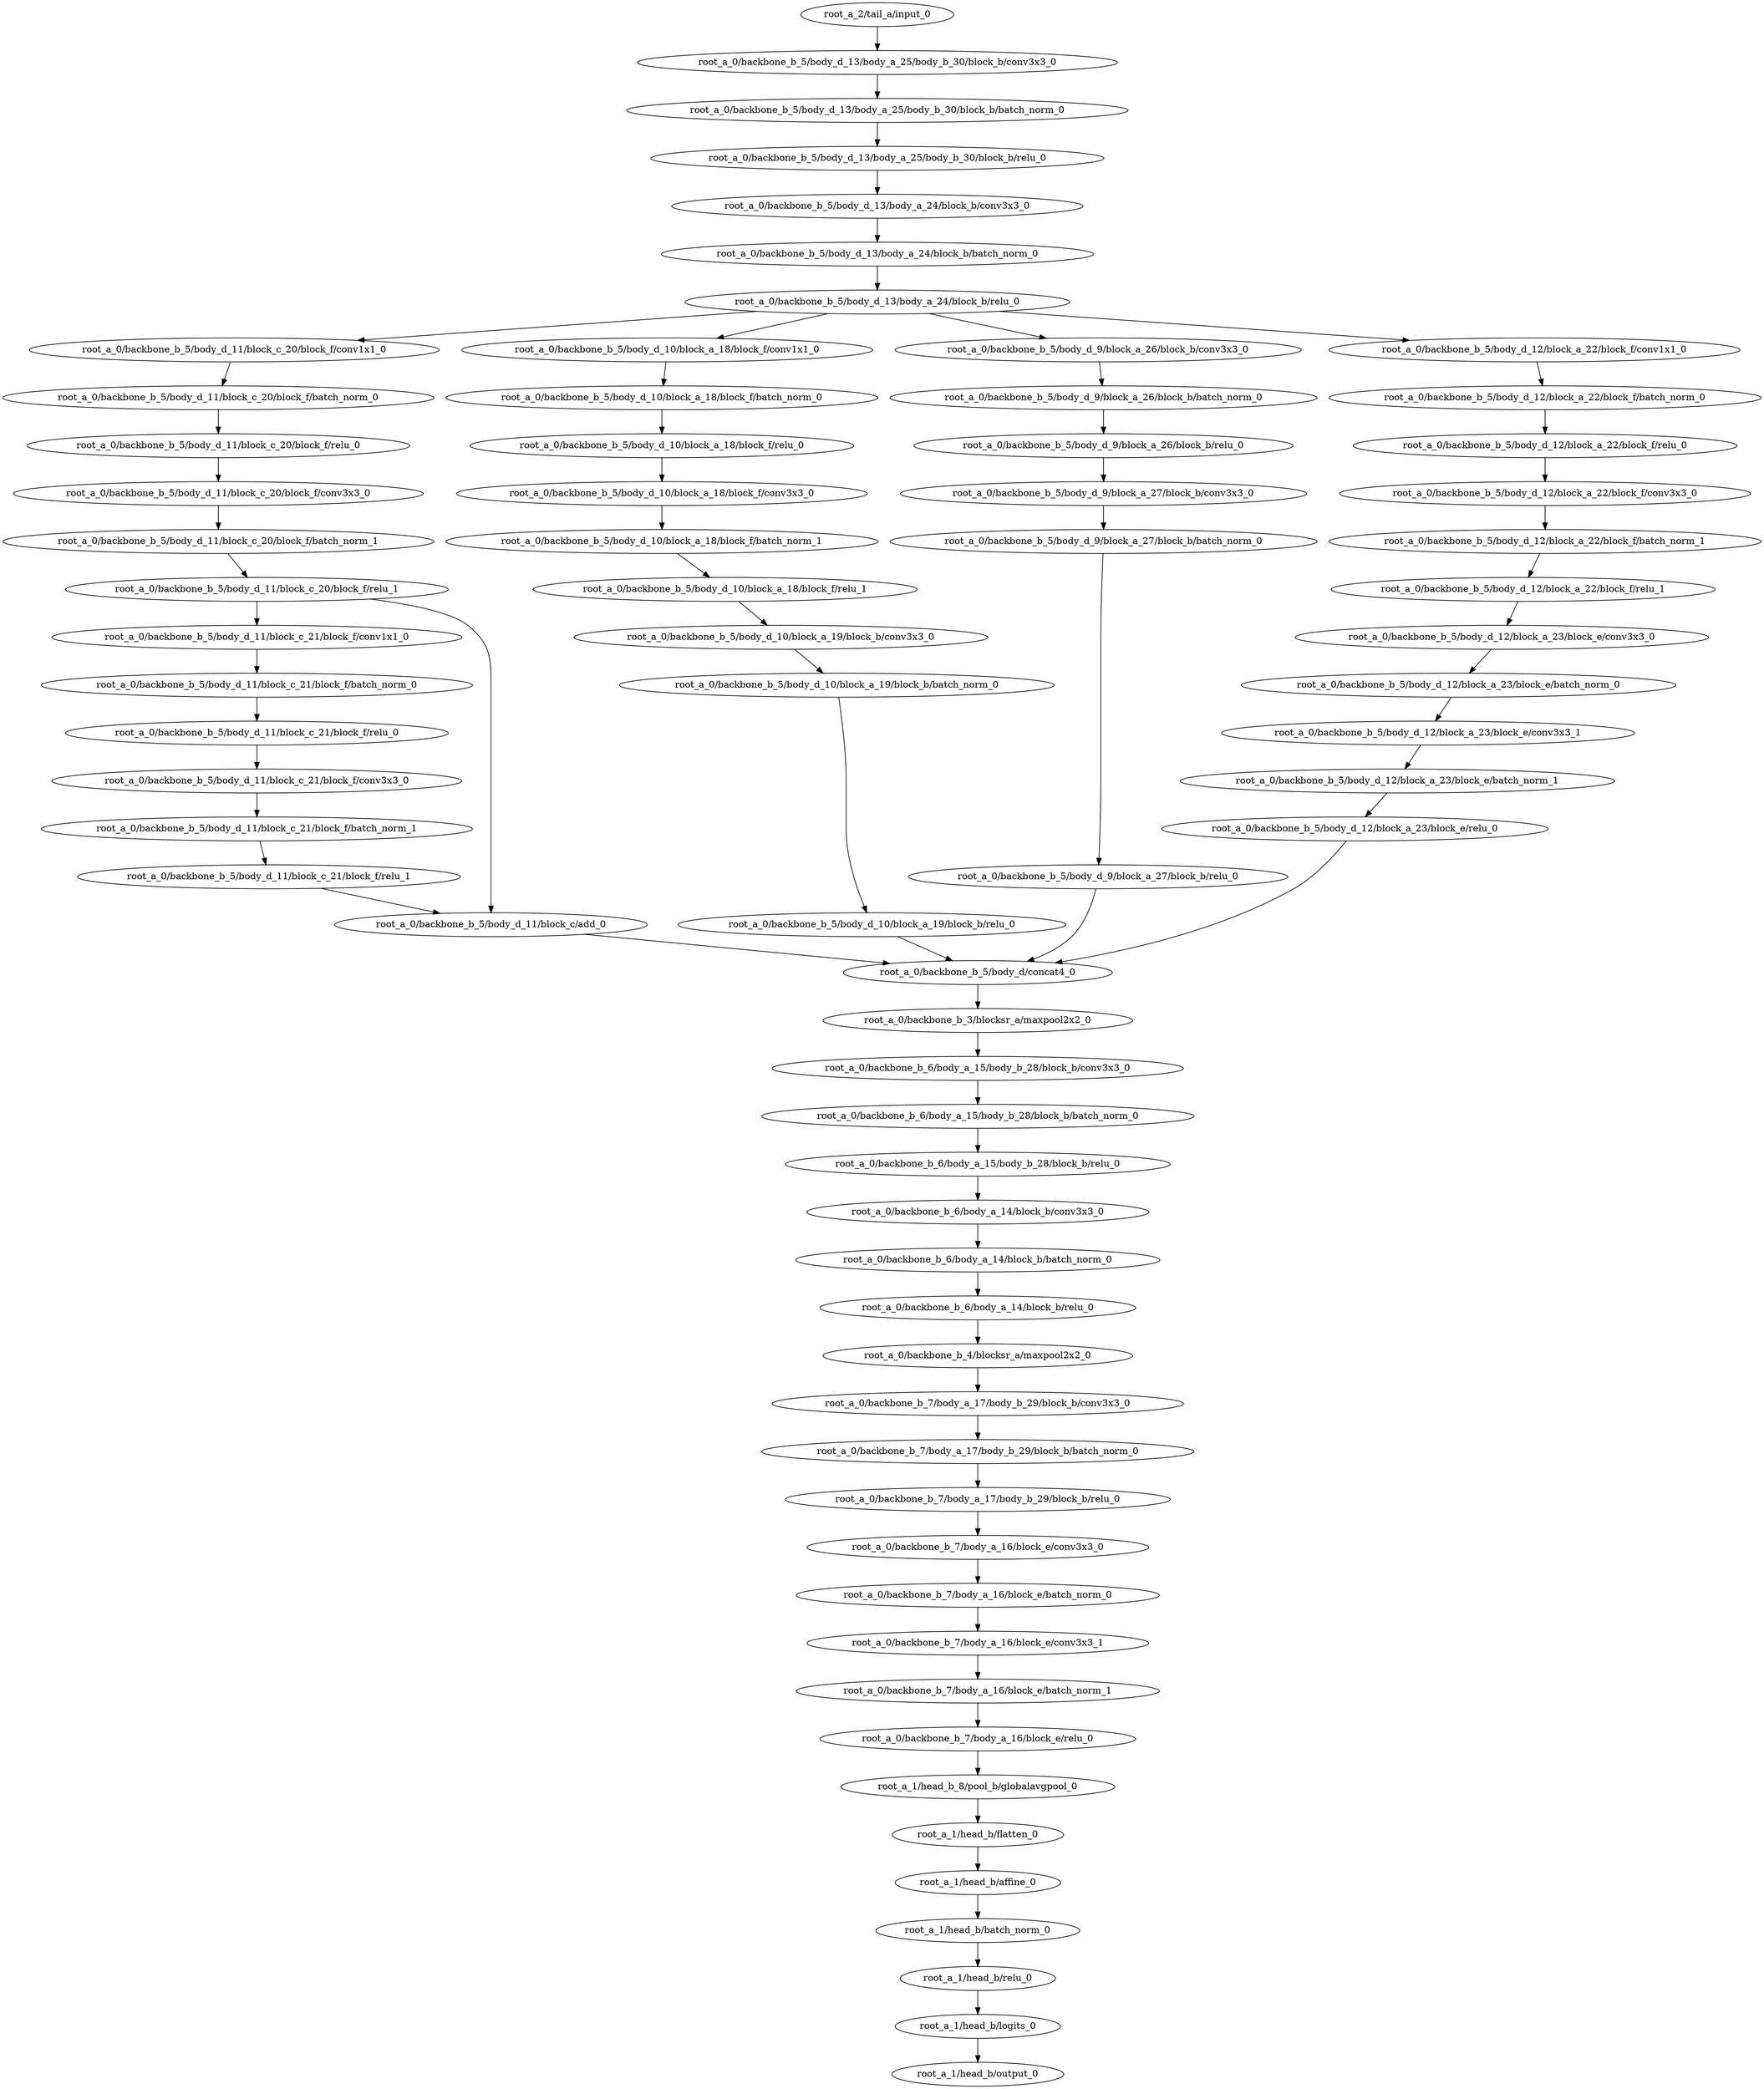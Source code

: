 digraph root_a {
	"root_a_2/tail_a/input_0"
	"root_a_0/backbone_b_5/body_d_13/body_a_25/body_b_30/block_b/conv3x3_0"
	"root_a_0/backbone_b_5/body_d_13/body_a_25/body_b_30/block_b/batch_norm_0"
	"root_a_0/backbone_b_5/body_d_13/body_a_25/body_b_30/block_b/relu_0"
	"root_a_0/backbone_b_5/body_d_13/body_a_24/block_b/conv3x3_0"
	"root_a_0/backbone_b_5/body_d_13/body_a_24/block_b/batch_norm_0"
	"root_a_0/backbone_b_5/body_d_13/body_a_24/block_b/relu_0"
	"root_a_0/backbone_b_5/body_d_11/block_c_20/block_f/conv1x1_0"
	"root_a_0/backbone_b_5/body_d_11/block_c_20/block_f/batch_norm_0"
	"root_a_0/backbone_b_5/body_d_11/block_c_20/block_f/relu_0"
	"root_a_0/backbone_b_5/body_d_11/block_c_20/block_f/conv3x3_0"
	"root_a_0/backbone_b_5/body_d_11/block_c_20/block_f/batch_norm_1"
	"root_a_0/backbone_b_5/body_d_11/block_c_20/block_f/relu_1"
	"root_a_0/backbone_b_5/body_d_11/block_c_21/block_f/conv1x1_0"
	"root_a_0/backbone_b_5/body_d_11/block_c_21/block_f/batch_norm_0"
	"root_a_0/backbone_b_5/body_d_11/block_c_21/block_f/relu_0"
	"root_a_0/backbone_b_5/body_d_11/block_c_21/block_f/conv3x3_0"
	"root_a_0/backbone_b_5/body_d_11/block_c_21/block_f/batch_norm_1"
	"root_a_0/backbone_b_5/body_d_11/block_c_21/block_f/relu_1"
	"root_a_0/backbone_b_5/body_d_11/block_c/add_0"
	"root_a_0/backbone_b_5/body_d_10/block_a_18/block_f/conv1x1_0"
	"root_a_0/backbone_b_5/body_d_10/block_a_18/block_f/batch_norm_0"
	"root_a_0/backbone_b_5/body_d_10/block_a_18/block_f/relu_0"
	"root_a_0/backbone_b_5/body_d_10/block_a_18/block_f/conv3x3_0"
	"root_a_0/backbone_b_5/body_d_10/block_a_18/block_f/batch_norm_1"
	"root_a_0/backbone_b_5/body_d_10/block_a_18/block_f/relu_1"
	"root_a_0/backbone_b_5/body_d_10/block_a_19/block_b/conv3x3_0"
	"root_a_0/backbone_b_5/body_d_10/block_a_19/block_b/batch_norm_0"
	"root_a_0/backbone_b_5/body_d_10/block_a_19/block_b/relu_0"
	"root_a_0/backbone_b_5/body_d_9/block_a_26/block_b/conv3x3_0"
	"root_a_0/backbone_b_5/body_d_9/block_a_26/block_b/batch_norm_0"
	"root_a_0/backbone_b_5/body_d_9/block_a_26/block_b/relu_0"
	"root_a_0/backbone_b_5/body_d_9/block_a_27/block_b/conv3x3_0"
	"root_a_0/backbone_b_5/body_d_9/block_a_27/block_b/batch_norm_0"
	"root_a_0/backbone_b_5/body_d_9/block_a_27/block_b/relu_0"
	"root_a_0/backbone_b_5/body_d_12/block_a_22/block_f/conv1x1_0"
	"root_a_0/backbone_b_5/body_d_12/block_a_22/block_f/batch_norm_0"
	"root_a_0/backbone_b_5/body_d_12/block_a_22/block_f/relu_0"
	"root_a_0/backbone_b_5/body_d_12/block_a_22/block_f/conv3x3_0"
	"root_a_0/backbone_b_5/body_d_12/block_a_22/block_f/batch_norm_1"
	"root_a_0/backbone_b_5/body_d_12/block_a_22/block_f/relu_1"
	"root_a_0/backbone_b_5/body_d_12/block_a_23/block_e/conv3x3_0"
	"root_a_0/backbone_b_5/body_d_12/block_a_23/block_e/batch_norm_0"
	"root_a_0/backbone_b_5/body_d_12/block_a_23/block_e/conv3x3_1"
	"root_a_0/backbone_b_5/body_d_12/block_a_23/block_e/batch_norm_1"
	"root_a_0/backbone_b_5/body_d_12/block_a_23/block_e/relu_0"
	"root_a_0/backbone_b_5/body_d/concat4_0"
	"root_a_0/backbone_b_3/blocksr_a/maxpool2x2_0"
	"root_a_0/backbone_b_6/body_a_15/body_b_28/block_b/conv3x3_0"
	"root_a_0/backbone_b_6/body_a_15/body_b_28/block_b/batch_norm_0"
	"root_a_0/backbone_b_6/body_a_15/body_b_28/block_b/relu_0"
	"root_a_0/backbone_b_6/body_a_14/block_b/conv3x3_0"
	"root_a_0/backbone_b_6/body_a_14/block_b/batch_norm_0"
	"root_a_0/backbone_b_6/body_a_14/block_b/relu_0"
	"root_a_0/backbone_b_4/blocksr_a/maxpool2x2_0"
	"root_a_0/backbone_b_7/body_a_17/body_b_29/block_b/conv3x3_0"
	"root_a_0/backbone_b_7/body_a_17/body_b_29/block_b/batch_norm_0"
	"root_a_0/backbone_b_7/body_a_17/body_b_29/block_b/relu_0"
	"root_a_0/backbone_b_7/body_a_16/block_e/conv3x3_0"
	"root_a_0/backbone_b_7/body_a_16/block_e/batch_norm_0"
	"root_a_0/backbone_b_7/body_a_16/block_e/conv3x3_1"
	"root_a_0/backbone_b_7/body_a_16/block_e/batch_norm_1"
	"root_a_0/backbone_b_7/body_a_16/block_e/relu_0"
	"root_a_1/head_b_8/pool_b/globalavgpool_0"
	"root_a_1/head_b/flatten_0"
	"root_a_1/head_b/affine_0"
	"root_a_1/head_b/batch_norm_0"
	"root_a_1/head_b/relu_0"
	"root_a_1/head_b/logits_0"
	"root_a_1/head_b/output_0"

	"root_a_2/tail_a/input_0" -> "root_a_0/backbone_b_5/body_d_13/body_a_25/body_b_30/block_b/conv3x3_0"
	"root_a_0/backbone_b_5/body_d_13/body_a_25/body_b_30/block_b/conv3x3_0" -> "root_a_0/backbone_b_5/body_d_13/body_a_25/body_b_30/block_b/batch_norm_0"
	"root_a_0/backbone_b_5/body_d_13/body_a_25/body_b_30/block_b/batch_norm_0" -> "root_a_0/backbone_b_5/body_d_13/body_a_25/body_b_30/block_b/relu_0"
	"root_a_0/backbone_b_5/body_d_13/body_a_25/body_b_30/block_b/relu_0" -> "root_a_0/backbone_b_5/body_d_13/body_a_24/block_b/conv3x3_0"
	"root_a_0/backbone_b_5/body_d_13/body_a_24/block_b/conv3x3_0" -> "root_a_0/backbone_b_5/body_d_13/body_a_24/block_b/batch_norm_0"
	"root_a_0/backbone_b_5/body_d_13/body_a_24/block_b/batch_norm_0" -> "root_a_0/backbone_b_5/body_d_13/body_a_24/block_b/relu_0"
	"root_a_0/backbone_b_5/body_d_13/body_a_24/block_b/relu_0" -> "root_a_0/backbone_b_5/body_d_11/block_c_20/block_f/conv1x1_0"
	"root_a_0/backbone_b_5/body_d_11/block_c_20/block_f/conv1x1_0" -> "root_a_0/backbone_b_5/body_d_11/block_c_20/block_f/batch_norm_0"
	"root_a_0/backbone_b_5/body_d_11/block_c_20/block_f/batch_norm_0" -> "root_a_0/backbone_b_5/body_d_11/block_c_20/block_f/relu_0"
	"root_a_0/backbone_b_5/body_d_11/block_c_20/block_f/relu_0" -> "root_a_0/backbone_b_5/body_d_11/block_c_20/block_f/conv3x3_0"
	"root_a_0/backbone_b_5/body_d_11/block_c_20/block_f/conv3x3_0" -> "root_a_0/backbone_b_5/body_d_11/block_c_20/block_f/batch_norm_1"
	"root_a_0/backbone_b_5/body_d_11/block_c_20/block_f/batch_norm_1" -> "root_a_0/backbone_b_5/body_d_11/block_c_20/block_f/relu_1"
	"root_a_0/backbone_b_5/body_d_11/block_c_20/block_f/relu_1" -> "root_a_0/backbone_b_5/body_d_11/block_c_21/block_f/conv1x1_0"
	"root_a_0/backbone_b_5/body_d_11/block_c_21/block_f/conv1x1_0" -> "root_a_0/backbone_b_5/body_d_11/block_c_21/block_f/batch_norm_0"
	"root_a_0/backbone_b_5/body_d_11/block_c_21/block_f/batch_norm_0" -> "root_a_0/backbone_b_5/body_d_11/block_c_21/block_f/relu_0"
	"root_a_0/backbone_b_5/body_d_11/block_c_21/block_f/relu_0" -> "root_a_0/backbone_b_5/body_d_11/block_c_21/block_f/conv3x3_0"
	"root_a_0/backbone_b_5/body_d_11/block_c_21/block_f/conv3x3_0" -> "root_a_0/backbone_b_5/body_d_11/block_c_21/block_f/batch_norm_1"
	"root_a_0/backbone_b_5/body_d_11/block_c_21/block_f/batch_norm_1" -> "root_a_0/backbone_b_5/body_d_11/block_c_21/block_f/relu_1"
	"root_a_0/backbone_b_5/body_d_11/block_c_21/block_f/relu_1" -> "root_a_0/backbone_b_5/body_d_11/block_c/add_0"
	"root_a_0/backbone_b_5/body_d_11/block_c_20/block_f/relu_1" -> "root_a_0/backbone_b_5/body_d_11/block_c/add_0"
	"root_a_0/backbone_b_5/body_d_13/body_a_24/block_b/relu_0" -> "root_a_0/backbone_b_5/body_d_10/block_a_18/block_f/conv1x1_0"
	"root_a_0/backbone_b_5/body_d_10/block_a_18/block_f/conv1x1_0" -> "root_a_0/backbone_b_5/body_d_10/block_a_18/block_f/batch_norm_0"
	"root_a_0/backbone_b_5/body_d_10/block_a_18/block_f/batch_norm_0" -> "root_a_0/backbone_b_5/body_d_10/block_a_18/block_f/relu_0"
	"root_a_0/backbone_b_5/body_d_10/block_a_18/block_f/relu_0" -> "root_a_0/backbone_b_5/body_d_10/block_a_18/block_f/conv3x3_0"
	"root_a_0/backbone_b_5/body_d_10/block_a_18/block_f/conv3x3_0" -> "root_a_0/backbone_b_5/body_d_10/block_a_18/block_f/batch_norm_1"
	"root_a_0/backbone_b_5/body_d_10/block_a_18/block_f/batch_norm_1" -> "root_a_0/backbone_b_5/body_d_10/block_a_18/block_f/relu_1"
	"root_a_0/backbone_b_5/body_d_10/block_a_18/block_f/relu_1" -> "root_a_0/backbone_b_5/body_d_10/block_a_19/block_b/conv3x3_0"
	"root_a_0/backbone_b_5/body_d_10/block_a_19/block_b/conv3x3_0" -> "root_a_0/backbone_b_5/body_d_10/block_a_19/block_b/batch_norm_0"
	"root_a_0/backbone_b_5/body_d_10/block_a_19/block_b/batch_norm_0" -> "root_a_0/backbone_b_5/body_d_10/block_a_19/block_b/relu_0"
	"root_a_0/backbone_b_5/body_d_13/body_a_24/block_b/relu_0" -> "root_a_0/backbone_b_5/body_d_9/block_a_26/block_b/conv3x3_0"
	"root_a_0/backbone_b_5/body_d_9/block_a_26/block_b/conv3x3_0" -> "root_a_0/backbone_b_5/body_d_9/block_a_26/block_b/batch_norm_0"
	"root_a_0/backbone_b_5/body_d_9/block_a_26/block_b/batch_norm_0" -> "root_a_0/backbone_b_5/body_d_9/block_a_26/block_b/relu_0"
	"root_a_0/backbone_b_5/body_d_9/block_a_26/block_b/relu_0" -> "root_a_0/backbone_b_5/body_d_9/block_a_27/block_b/conv3x3_0"
	"root_a_0/backbone_b_5/body_d_9/block_a_27/block_b/conv3x3_0" -> "root_a_0/backbone_b_5/body_d_9/block_a_27/block_b/batch_norm_0"
	"root_a_0/backbone_b_5/body_d_9/block_a_27/block_b/batch_norm_0" -> "root_a_0/backbone_b_5/body_d_9/block_a_27/block_b/relu_0"
	"root_a_0/backbone_b_5/body_d_13/body_a_24/block_b/relu_0" -> "root_a_0/backbone_b_5/body_d_12/block_a_22/block_f/conv1x1_0"
	"root_a_0/backbone_b_5/body_d_12/block_a_22/block_f/conv1x1_0" -> "root_a_0/backbone_b_5/body_d_12/block_a_22/block_f/batch_norm_0"
	"root_a_0/backbone_b_5/body_d_12/block_a_22/block_f/batch_norm_0" -> "root_a_0/backbone_b_5/body_d_12/block_a_22/block_f/relu_0"
	"root_a_0/backbone_b_5/body_d_12/block_a_22/block_f/relu_0" -> "root_a_0/backbone_b_5/body_d_12/block_a_22/block_f/conv3x3_0"
	"root_a_0/backbone_b_5/body_d_12/block_a_22/block_f/conv3x3_0" -> "root_a_0/backbone_b_5/body_d_12/block_a_22/block_f/batch_norm_1"
	"root_a_0/backbone_b_5/body_d_12/block_a_22/block_f/batch_norm_1" -> "root_a_0/backbone_b_5/body_d_12/block_a_22/block_f/relu_1"
	"root_a_0/backbone_b_5/body_d_12/block_a_22/block_f/relu_1" -> "root_a_0/backbone_b_5/body_d_12/block_a_23/block_e/conv3x3_0"
	"root_a_0/backbone_b_5/body_d_12/block_a_23/block_e/conv3x3_0" -> "root_a_0/backbone_b_5/body_d_12/block_a_23/block_e/batch_norm_0"
	"root_a_0/backbone_b_5/body_d_12/block_a_23/block_e/batch_norm_0" -> "root_a_0/backbone_b_5/body_d_12/block_a_23/block_e/conv3x3_1"
	"root_a_0/backbone_b_5/body_d_12/block_a_23/block_e/conv3x3_1" -> "root_a_0/backbone_b_5/body_d_12/block_a_23/block_e/batch_norm_1"
	"root_a_0/backbone_b_5/body_d_12/block_a_23/block_e/batch_norm_1" -> "root_a_0/backbone_b_5/body_d_12/block_a_23/block_e/relu_0"
	"root_a_0/backbone_b_5/body_d_11/block_c/add_0" -> "root_a_0/backbone_b_5/body_d/concat4_0"
	"root_a_0/backbone_b_5/body_d_10/block_a_19/block_b/relu_0" -> "root_a_0/backbone_b_5/body_d/concat4_0"
	"root_a_0/backbone_b_5/body_d_9/block_a_27/block_b/relu_0" -> "root_a_0/backbone_b_5/body_d/concat4_0"
	"root_a_0/backbone_b_5/body_d_12/block_a_23/block_e/relu_0" -> "root_a_0/backbone_b_5/body_d/concat4_0"
	"root_a_0/backbone_b_5/body_d/concat4_0" -> "root_a_0/backbone_b_3/blocksr_a/maxpool2x2_0"
	"root_a_0/backbone_b_3/blocksr_a/maxpool2x2_0" -> "root_a_0/backbone_b_6/body_a_15/body_b_28/block_b/conv3x3_0"
	"root_a_0/backbone_b_6/body_a_15/body_b_28/block_b/conv3x3_0" -> "root_a_0/backbone_b_6/body_a_15/body_b_28/block_b/batch_norm_0"
	"root_a_0/backbone_b_6/body_a_15/body_b_28/block_b/batch_norm_0" -> "root_a_0/backbone_b_6/body_a_15/body_b_28/block_b/relu_0"
	"root_a_0/backbone_b_6/body_a_15/body_b_28/block_b/relu_0" -> "root_a_0/backbone_b_6/body_a_14/block_b/conv3x3_0"
	"root_a_0/backbone_b_6/body_a_14/block_b/conv3x3_0" -> "root_a_0/backbone_b_6/body_a_14/block_b/batch_norm_0"
	"root_a_0/backbone_b_6/body_a_14/block_b/batch_norm_0" -> "root_a_0/backbone_b_6/body_a_14/block_b/relu_0"
	"root_a_0/backbone_b_6/body_a_14/block_b/relu_0" -> "root_a_0/backbone_b_4/blocksr_a/maxpool2x2_0"
	"root_a_0/backbone_b_4/blocksr_a/maxpool2x2_0" -> "root_a_0/backbone_b_7/body_a_17/body_b_29/block_b/conv3x3_0"
	"root_a_0/backbone_b_7/body_a_17/body_b_29/block_b/conv3x3_0" -> "root_a_0/backbone_b_7/body_a_17/body_b_29/block_b/batch_norm_0"
	"root_a_0/backbone_b_7/body_a_17/body_b_29/block_b/batch_norm_0" -> "root_a_0/backbone_b_7/body_a_17/body_b_29/block_b/relu_0"
	"root_a_0/backbone_b_7/body_a_17/body_b_29/block_b/relu_0" -> "root_a_0/backbone_b_7/body_a_16/block_e/conv3x3_0"
	"root_a_0/backbone_b_7/body_a_16/block_e/conv3x3_0" -> "root_a_0/backbone_b_7/body_a_16/block_e/batch_norm_0"
	"root_a_0/backbone_b_7/body_a_16/block_e/batch_norm_0" -> "root_a_0/backbone_b_7/body_a_16/block_e/conv3x3_1"
	"root_a_0/backbone_b_7/body_a_16/block_e/conv3x3_1" -> "root_a_0/backbone_b_7/body_a_16/block_e/batch_norm_1"
	"root_a_0/backbone_b_7/body_a_16/block_e/batch_norm_1" -> "root_a_0/backbone_b_7/body_a_16/block_e/relu_0"
	"root_a_0/backbone_b_7/body_a_16/block_e/relu_0" -> "root_a_1/head_b_8/pool_b/globalavgpool_0"
	"root_a_1/head_b_8/pool_b/globalavgpool_0" -> "root_a_1/head_b/flatten_0"
	"root_a_1/head_b/flatten_0" -> "root_a_1/head_b/affine_0"
	"root_a_1/head_b/affine_0" -> "root_a_1/head_b/batch_norm_0"
	"root_a_1/head_b/batch_norm_0" -> "root_a_1/head_b/relu_0"
	"root_a_1/head_b/relu_0" -> "root_a_1/head_b/logits_0"
	"root_a_1/head_b/logits_0" -> "root_a_1/head_b/output_0"

}